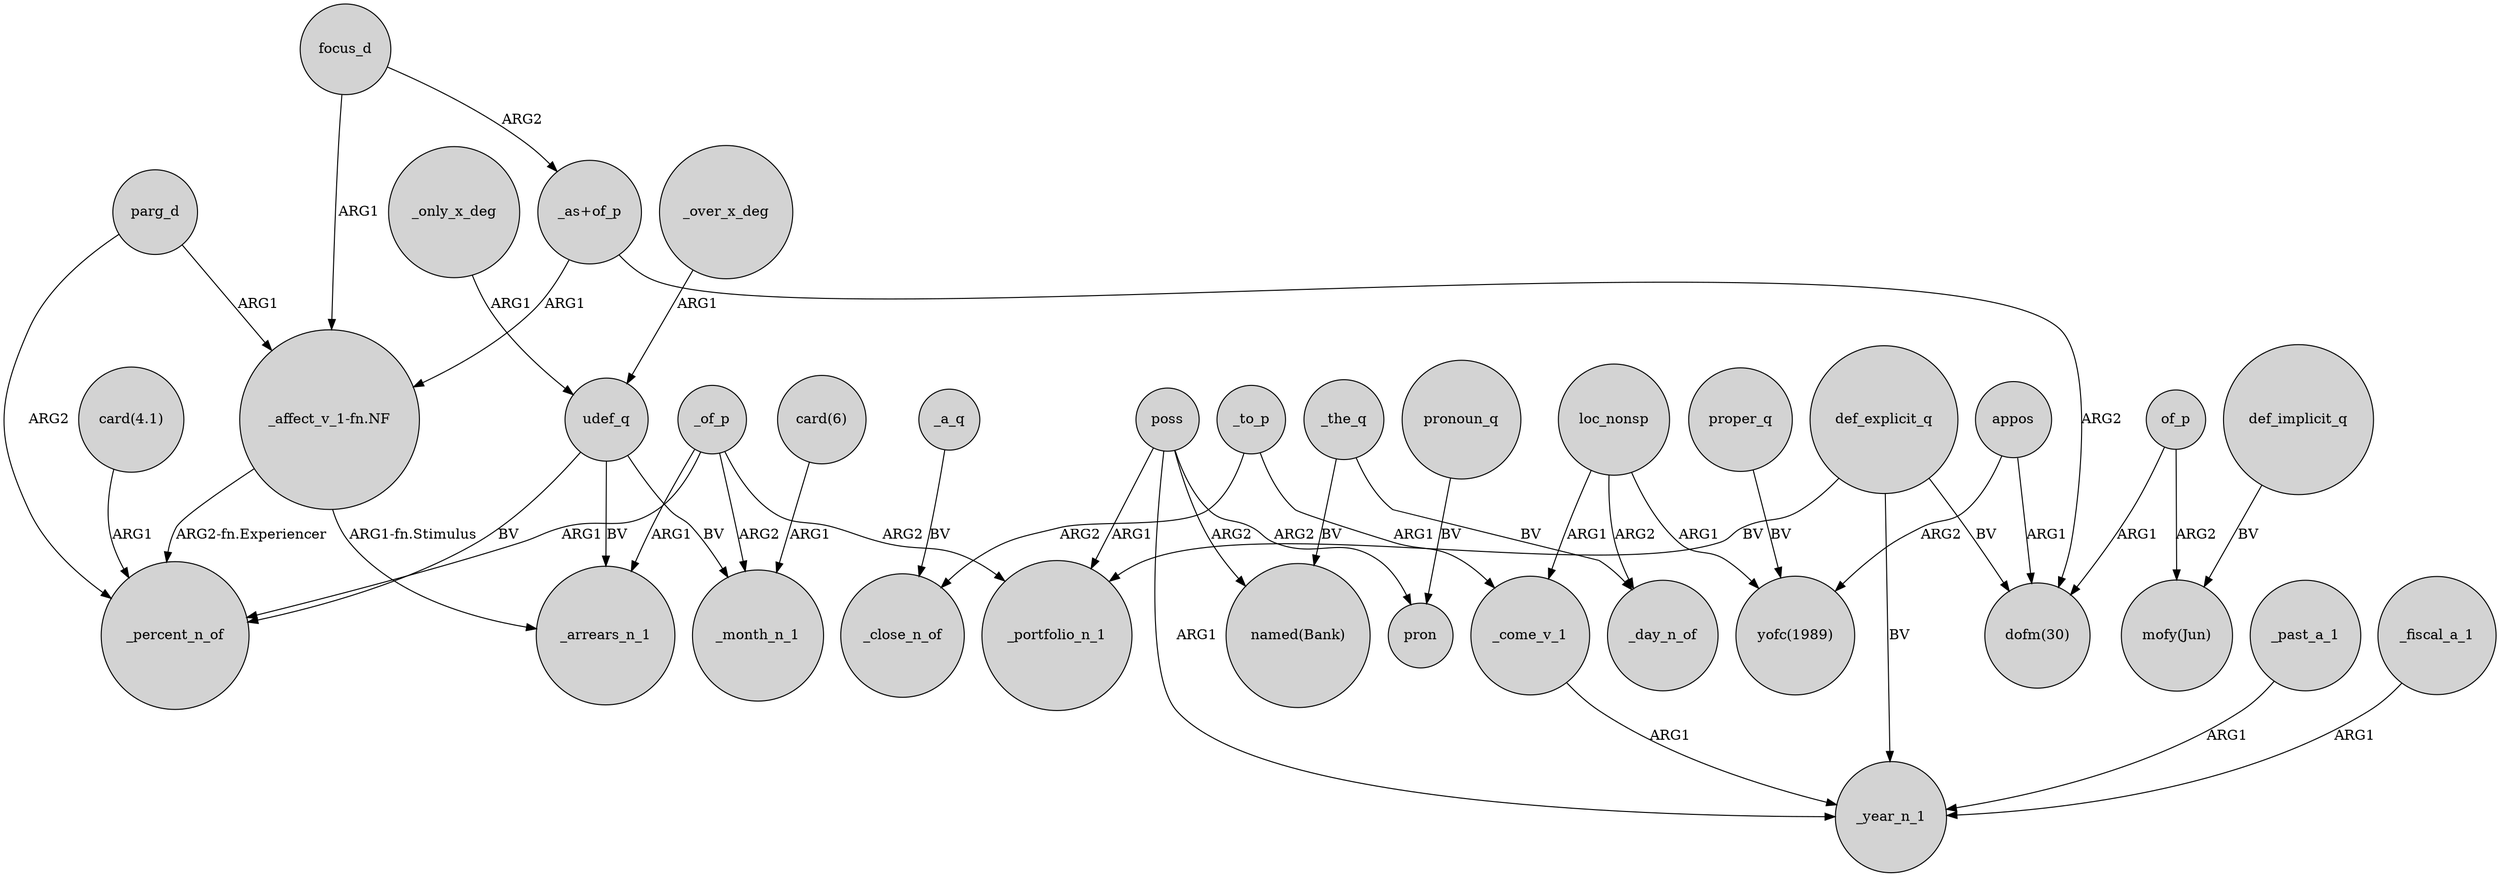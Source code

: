 digraph {
	node [shape=circle style=filled]
	_only_x_deg -> udef_q [label=ARG1]
	appos -> "yofc(1989)" [label=ARG2]
	_come_v_1 -> _year_n_1 [label=ARG1]
	_a_q -> _close_n_of [label=BV]
	"_affect_v_1-fn.NF" -> _arrears_n_1 [label="ARG1-fn.Stimulus"]
	poss -> pron [label=ARG2]
	_to_p -> _come_v_1 [label=ARG1]
	of_p -> "mofy(Jun)" [label=ARG2]
	_the_q -> "named(Bank)" [label=BV]
	udef_q -> _arrears_n_1 [label=BV]
	"_affect_v_1-fn.NF" -> _percent_n_of [label="ARG2-fn.Experiencer"]
	_to_p -> _close_n_of [label=ARG2]
	poss -> _portfolio_n_1 [label=ARG1]
	_over_x_deg -> udef_q [label=ARG1]
	udef_q -> _month_n_1 [label=BV]
	def_explicit_q -> _portfolio_n_1 [label=BV]
	loc_nonsp -> _come_v_1 [label=ARG1]
	poss -> _year_n_1 [label=ARG1]
	proper_q -> "yofc(1989)" [label=BV]
	parg_d -> _percent_n_of [label=ARG2]
	_past_a_1 -> _year_n_1 [label=ARG1]
	_of_p -> _percent_n_of [label=ARG1]
	def_implicit_q -> "mofy(Jun)" [label=BV]
	_the_q -> _day_n_of [label=BV]
	def_explicit_q -> "dofm(30)" [label=BV]
	pronoun_q -> pron [label=BV]
	"card(4.1)" -> _percent_n_of [label=ARG1]
	parg_d -> "_affect_v_1-fn.NF" [label=ARG1]
	poss -> "named(Bank)" [label=ARG2]
	"_as+of_p" -> "_affect_v_1-fn.NF" [label=ARG1]
	focus_d -> "_as+of_p" [label=ARG2]
	_of_p -> _month_n_1 [label=ARG2]
	"_as+of_p" -> "dofm(30)" [label=ARG2]
	loc_nonsp -> _day_n_of [label=ARG2]
	_of_p -> _arrears_n_1 [label=ARG1]
	appos -> "dofm(30)" [label=ARG1]
	_fiscal_a_1 -> _year_n_1 [label=ARG1]
	udef_q -> _percent_n_of [label=BV]
	"card(6)" -> _month_n_1 [label=ARG1]
	of_p -> "dofm(30)" [label=ARG1]
	loc_nonsp -> "yofc(1989)" [label=ARG1]
	focus_d -> "_affect_v_1-fn.NF" [label=ARG1]
	def_explicit_q -> _year_n_1 [label=BV]
	_of_p -> _portfolio_n_1 [label=ARG2]
}
